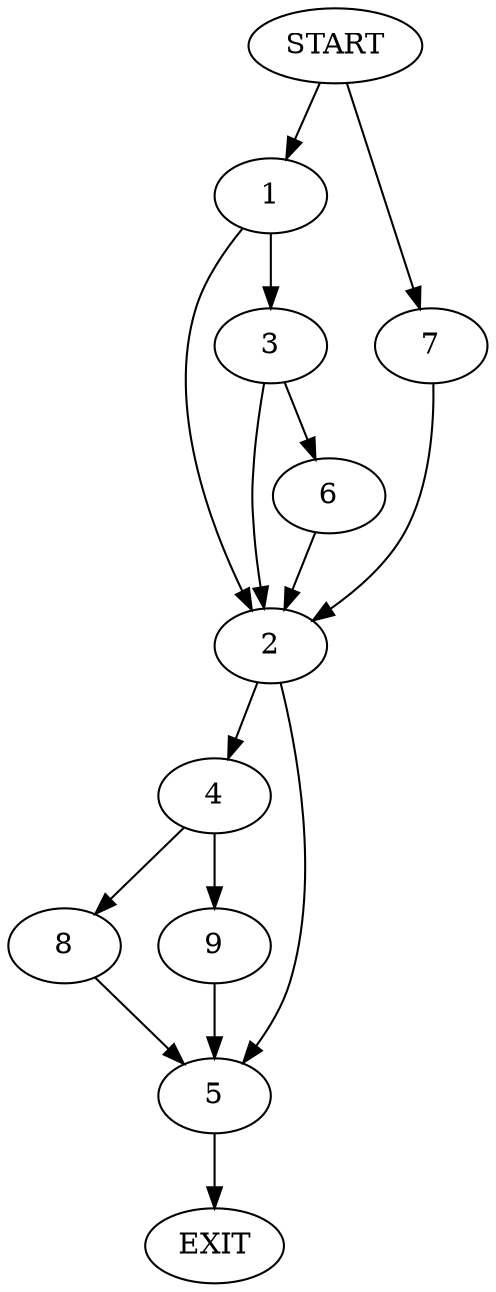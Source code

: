 digraph {
0 [label="START"]
10 [label="EXIT"]
0 -> 1
1 -> 2
1 -> 3
2 -> 4
2 -> 5
3 -> 2
3 -> 6
6 -> 2
0 -> 7
7 -> 2
4 -> 8
4 -> 9
5 -> 10
8 -> 5
9 -> 5
}
